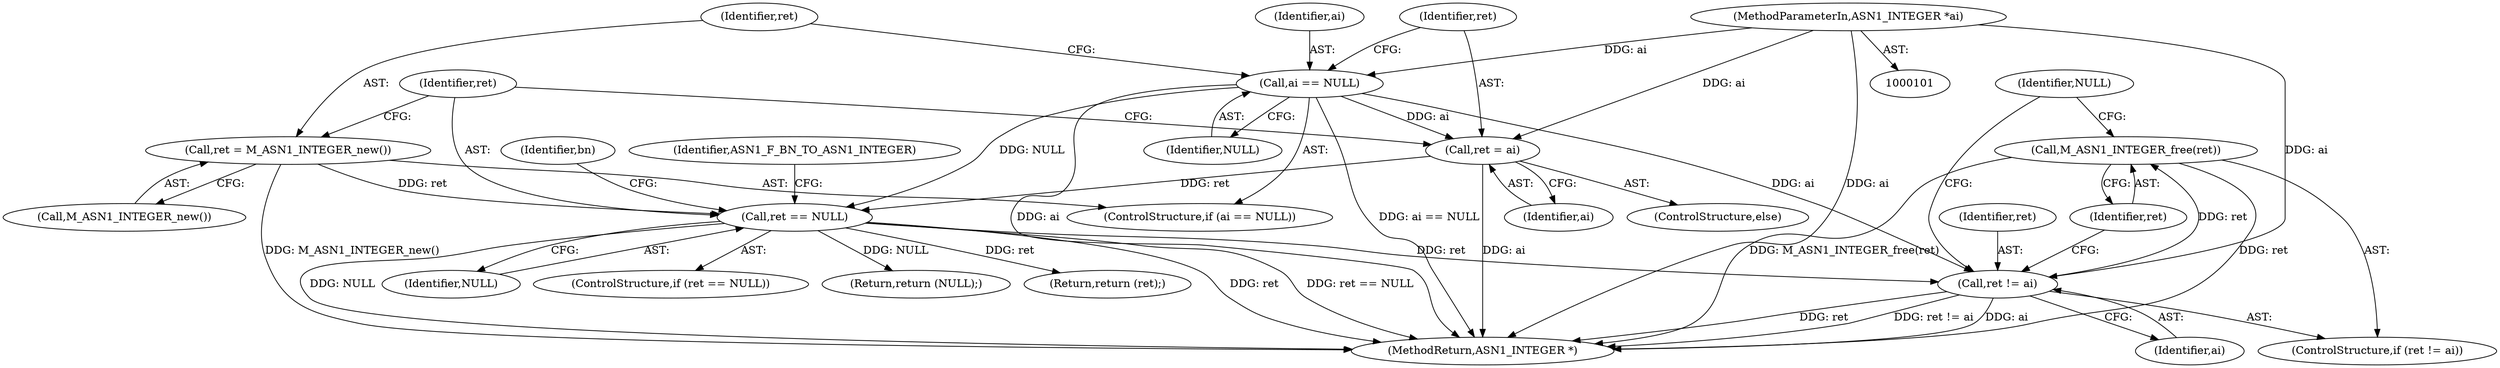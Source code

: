 digraph "0_openssl_3661bb4e7934668bd99ca777ea8b30eedfafa871@API" {
"1000216" [label="(Call,M_ASN1_INTEGER_free(ret))"];
"1000213" [label="(Call,ret != ai)"];
"1000120" [label="(Call,ret == NULL)"];
"1000116" [label="(Call,ret = ai)"];
"1000109" [label="(Call,ai == NULL)"];
"1000103" [label="(MethodParameterIn,ASN1_INTEGER *ai)"];
"1000112" [label="(Call,ret = M_ASN1_INTEGER_new())"];
"1000220" [label="(MethodReturn,ASN1_INTEGER *)"];
"1000122" [label="(Identifier,NULL)"];
"1000212" [label="(ControlStructure,if (ret != ai))"];
"1000215" [label="(Identifier,ai)"];
"1000117" [label="(Identifier,ret)"];
"1000213" [label="(Call,ret != ai)"];
"1000109" [label="(Call,ai == NULL)"];
"1000111" [label="(Identifier,NULL)"];
"1000110" [label="(Identifier,ai)"];
"1000113" [label="(Identifier,ret)"];
"1000120" [label="(Call,ret == NULL)"];
"1000219" [label="(Identifier,NULL)"];
"1000119" [label="(ControlStructure,if (ret == NULL))"];
"1000118" [label="(Identifier,ai)"];
"1000214" [label="(Identifier,ret)"];
"1000135" [label="(Identifier,bn)"];
"1000216" [label="(Call,M_ASN1_INTEGER_free(ret))"];
"1000108" [label="(ControlStructure,if (ai == NULL))"];
"1000217" [label="(Identifier,ret)"];
"1000125" [label="(Identifier,ASN1_F_BN_TO_ASN1_INTEGER)"];
"1000112" [label="(Call,ret = M_ASN1_INTEGER_new())"];
"1000103" [label="(MethodParameterIn,ASN1_INTEGER *ai)"];
"1000116" [label="(Call,ret = ai)"];
"1000115" [label="(ControlStructure,else)"];
"1000114" [label="(Call,M_ASN1_INTEGER_new())"];
"1000218" [label="(Return,return (NULL);)"];
"1000209" [label="(Return,return (ret);)"];
"1000121" [label="(Identifier,ret)"];
"1000216" -> "1000212"  [label="AST: "];
"1000216" -> "1000217"  [label="CFG: "];
"1000217" -> "1000216"  [label="AST: "];
"1000219" -> "1000216"  [label="CFG: "];
"1000216" -> "1000220"  [label="DDG: M_ASN1_INTEGER_free(ret)"];
"1000216" -> "1000220"  [label="DDG: ret"];
"1000213" -> "1000216"  [label="DDG: ret"];
"1000213" -> "1000212"  [label="AST: "];
"1000213" -> "1000215"  [label="CFG: "];
"1000214" -> "1000213"  [label="AST: "];
"1000215" -> "1000213"  [label="AST: "];
"1000217" -> "1000213"  [label="CFG: "];
"1000219" -> "1000213"  [label="CFG: "];
"1000213" -> "1000220"  [label="DDG: ret"];
"1000213" -> "1000220"  [label="DDG: ret != ai"];
"1000213" -> "1000220"  [label="DDG: ai"];
"1000120" -> "1000213"  [label="DDG: ret"];
"1000109" -> "1000213"  [label="DDG: ai"];
"1000103" -> "1000213"  [label="DDG: ai"];
"1000120" -> "1000119"  [label="AST: "];
"1000120" -> "1000122"  [label="CFG: "];
"1000121" -> "1000120"  [label="AST: "];
"1000122" -> "1000120"  [label="AST: "];
"1000125" -> "1000120"  [label="CFG: "];
"1000135" -> "1000120"  [label="CFG: "];
"1000120" -> "1000220"  [label="DDG: ret"];
"1000120" -> "1000220"  [label="DDG: ret == NULL"];
"1000120" -> "1000220"  [label="DDG: NULL"];
"1000116" -> "1000120"  [label="DDG: ret"];
"1000112" -> "1000120"  [label="DDG: ret"];
"1000109" -> "1000120"  [label="DDG: NULL"];
"1000120" -> "1000209"  [label="DDG: ret"];
"1000120" -> "1000218"  [label="DDG: NULL"];
"1000116" -> "1000115"  [label="AST: "];
"1000116" -> "1000118"  [label="CFG: "];
"1000117" -> "1000116"  [label="AST: "];
"1000118" -> "1000116"  [label="AST: "];
"1000121" -> "1000116"  [label="CFG: "];
"1000116" -> "1000220"  [label="DDG: ai"];
"1000109" -> "1000116"  [label="DDG: ai"];
"1000103" -> "1000116"  [label="DDG: ai"];
"1000109" -> "1000108"  [label="AST: "];
"1000109" -> "1000111"  [label="CFG: "];
"1000110" -> "1000109"  [label="AST: "];
"1000111" -> "1000109"  [label="AST: "];
"1000113" -> "1000109"  [label="CFG: "];
"1000117" -> "1000109"  [label="CFG: "];
"1000109" -> "1000220"  [label="DDG: ai"];
"1000109" -> "1000220"  [label="DDG: ai == NULL"];
"1000103" -> "1000109"  [label="DDG: ai"];
"1000103" -> "1000101"  [label="AST: "];
"1000103" -> "1000220"  [label="DDG: ai"];
"1000112" -> "1000108"  [label="AST: "];
"1000112" -> "1000114"  [label="CFG: "];
"1000113" -> "1000112"  [label="AST: "];
"1000114" -> "1000112"  [label="AST: "];
"1000121" -> "1000112"  [label="CFG: "];
"1000112" -> "1000220"  [label="DDG: M_ASN1_INTEGER_new()"];
}
